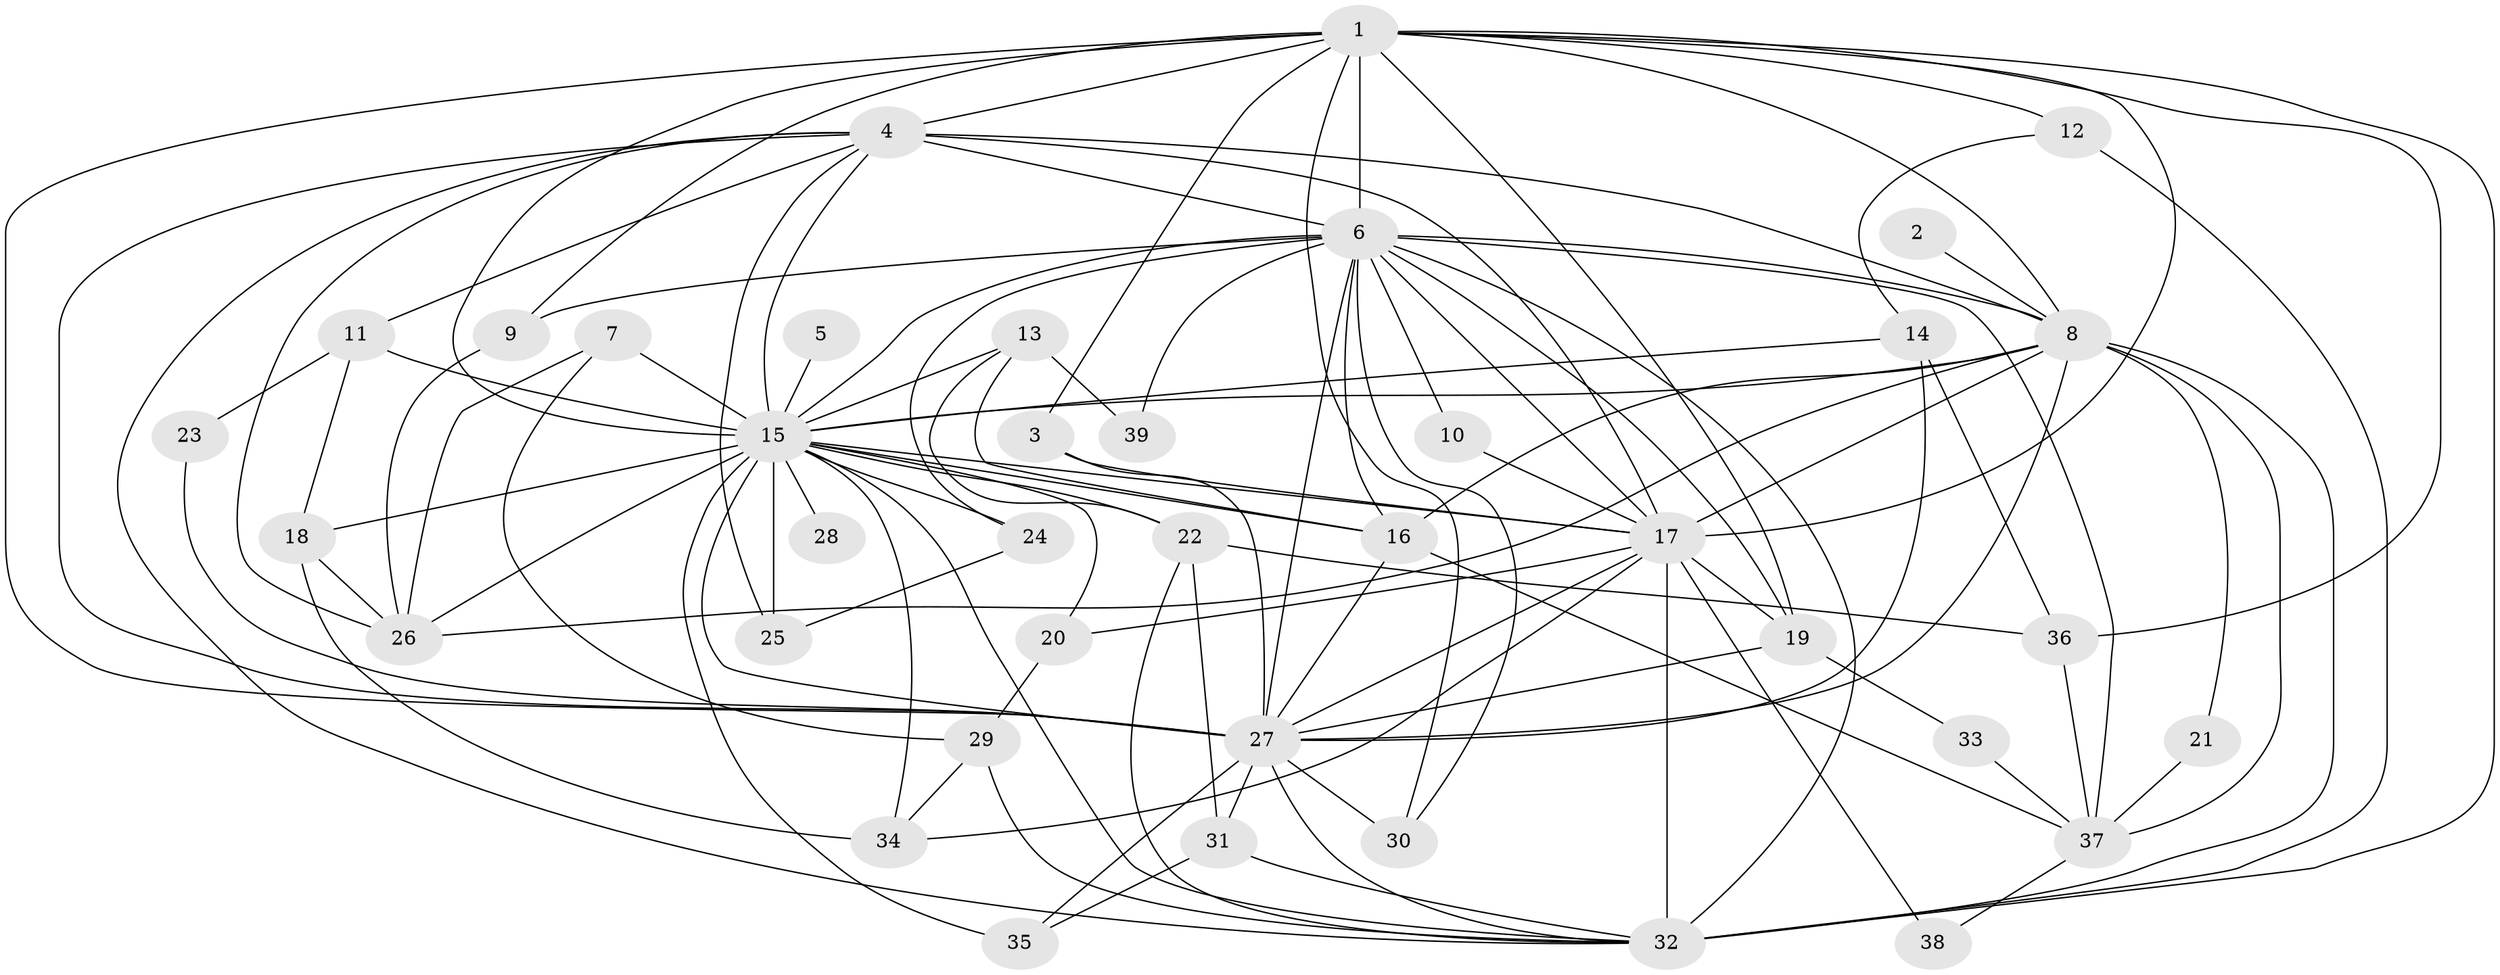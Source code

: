 // original degree distribution, {33: 0.01282051282051282, 18: 0.038461538461538464, 11: 0.02564102564102564, 21: 0.01282051282051282, 14: 0.02564102564102564, 20: 0.01282051282051282, 5: 0.0641025641025641, 4: 0.08974358974358974, 2: 0.5769230769230769, 3: 0.11538461538461539, 6: 0.01282051282051282, 8: 0.01282051282051282}
// Generated by graph-tools (version 1.1) at 2025/01/03/09/25 03:01:28]
// undirected, 39 vertices, 107 edges
graph export_dot {
graph [start="1"]
  node [color=gray90,style=filled];
  1;
  2;
  3;
  4;
  5;
  6;
  7;
  8;
  9;
  10;
  11;
  12;
  13;
  14;
  15;
  16;
  17;
  18;
  19;
  20;
  21;
  22;
  23;
  24;
  25;
  26;
  27;
  28;
  29;
  30;
  31;
  32;
  33;
  34;
  35;
  36;
  37;
  38;
  39;
  1 -- 3 [weight=1.0];
  1 -- 4 [weight=3.0];
  1 -- 6 [weight=4.0];
  1 -- 8 [weight=3.0];
  1 -- 9 [weight=1.0];
  1 -- 12 [weight=2.0];
  1 -- 15 [weight=4.0];
  1 -- 17 [weight=3.0];
  1 -- 19 [weight=1.0];
  1 -- 27 [weight=3.0];
  1 -- 30 [weight=1.0];
  1 -- 32 [weight=3.0];
  1 -- 36 [weight=1.0];
  2 -- 8 [weight=1.0];
  3 -- 17 [weight=1.0];
  3 -- 27 [weight=1.0];
  4 -- 6 [weight=1.0];
  4 -- 8 [weight=2.0];
  4 -- 11 [weight=1.0];
  4 -- 15 [weight=1.0];
  4 -- 17 [weight=1.0];
  4 -- 25 [weight=1.0];
  4 -- 26 [weight=1.0];
  4 -- 27 [weight=2.0];
  4 -- 32 [weight=1.0];
  5 -- 15 [weight=1.0];
  6 -- 8 [weight=1.0];
  6 -- 9 [weight=1.0];
  6 -- 10 [weight=1.0];
  6 -- 15 [weight=2.0];
  6 -- 16 [weight=1.0];
  6 -- 17 [weight=1.0];
  6 -- 19 [weight=1.0];
  6 -- 24 [weight=1.0];
  6 -- 27 [weight=1.0];
  6 -- 30 [weight=1.0];
  6 -- 32 [weight=1.0];
  6 -- 37 [weight=2.0];
  6 -- 39 [weight=1.0];
  7 -- 15 [weight=1.0];
  7 -- 26 [weight=1.0];
  7 -- 29 [weight=1.0];
  8 -- 15 [weight=1.0];
  8 -- 16 [weight=1.0];
  8 -- 17 [weight=1.0];
  8 -- 21 [weight=1.0];
  8 -- 26 [weight=1.0];
  8 -- 27 [weight=2.0];
  8 -- 32 [weight=2.0];
  8 -- 37 [weight=1.0];
  9 -- 26 [weight=1.0];
  10 -- 17 [weight=1.0];
  11 -- 15 [weight=1.0];
  11 -- 18 [weight=1.0];
  11 -- 23 [weight=1.0];
  12 -- 14 [weight=1.0];
  12 -- 32 [weight=1.0];
  13 -- 15 [weight=1.0];
  13 -- 16 [weight=1.0];
  13 -- 22 [weight=1.0];
  13 -- 39 [weight=1.0];
  14 -- 15 [weight=1.0];
  14 -- 27 [weight=1.0];
  14 -- 36 [weight=1.0];
  15 -- 16 [weight=1.0];
  15 -- 17 [weight=1.0];
  15 -- 18 [weight=2.0];
  15 -- 20 [weight=1.0];
  15 -- 22 [weight=1.0];
  15 -- 24 [weight=1.0];
  15 -- 25 [weight=1.0];
  15 -- 26 [weight=1.0];
  15 -- 27 [weight=3.0];
  15 -- 28 [weight=1.0];
  15 -- 32 [weight=2.0];
  15 -- 34 [weight=2.0];
  15 -- 35 [weight=1.0];
  16 -- 27 [weight=1.0];
  16 -- 37 [weight=1.0];
  17 -- 19 [weight=1.0];
  17 -- 20 [weight=1.0];
  17 -- 27 [weight=1.0];
  17 -- 32 [weight=4.0];
  17 -- 34 [weight=1.0];
  17 -- 38 [weight=1.0];
  18 -- 26 [weight=1.0];
  18 -- 34 [weight=1.0];
  19 -- 27 [weight=1.0];
  19 -- 33 [weight=1.0];
  20 -- 29 [weight=1.0];
  21 -- 37 [weight=1.0];
  22 -- 31 [weight=1.0];
  22 -- 32 [weight=1.0];
  22 -- 36 [weight=1.0];
  23 -- 27 [weight=1.0];
  24 -- 25 [weight=1.0];
  27 -- 30 [weight=1.0];
  27 -- 31 [weight=1.0];
  27 -- 32 [weight=1.0];
  27 -- 35 [weight=1.0];
  29 -- 32 [weight=1.0];
  29 -- 34 [weight=1.0];
  31 -- 32 [weight=1.0];
  31 -- 35 [weight=1.0];
  33 -- 37 [weight=1.0];
  36 -- 37 [weight=1.0];
  37 -- 38 [weight=1.0];
}

